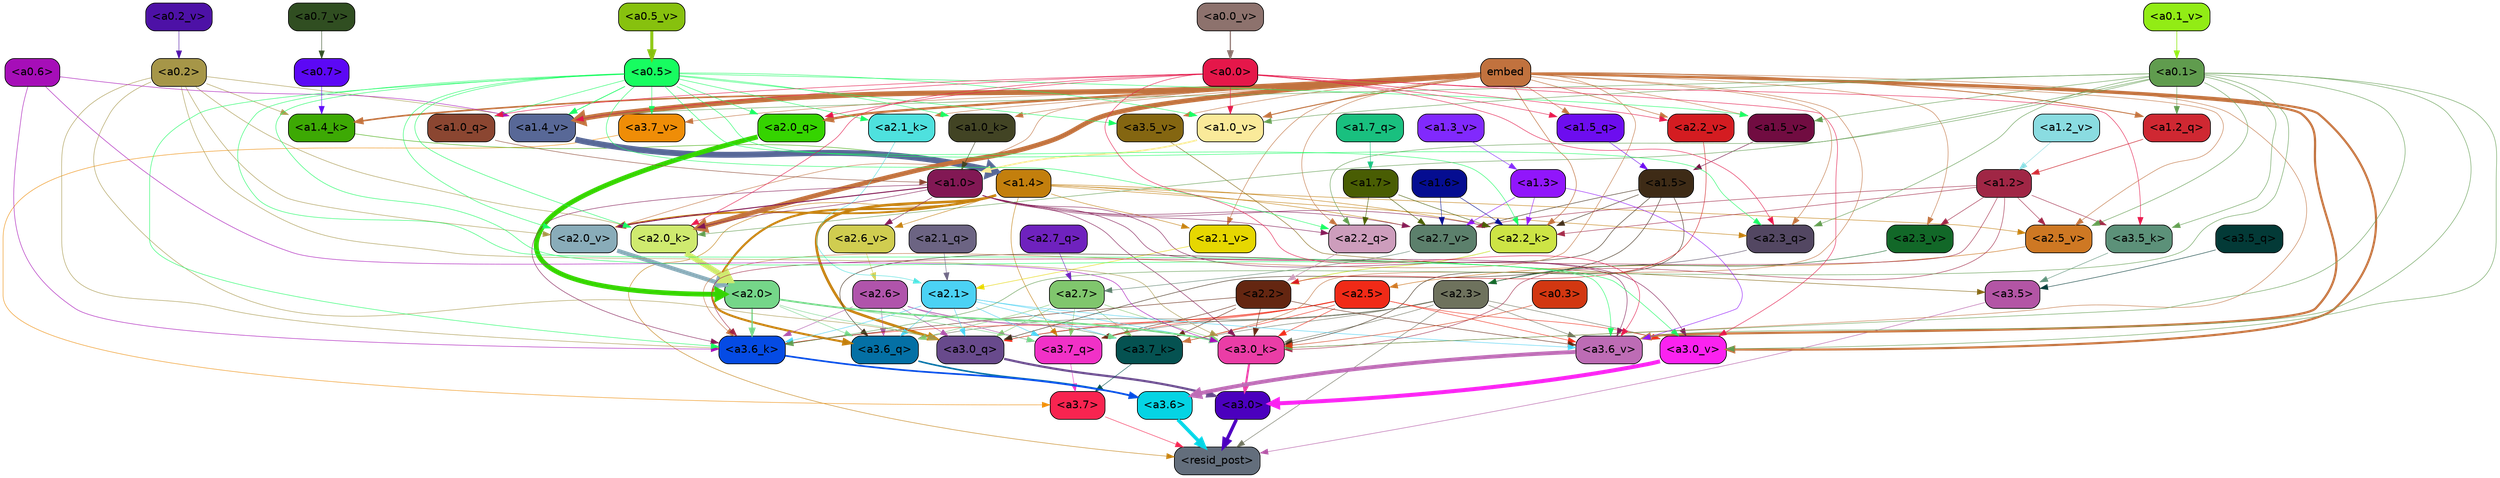 strict digraph "" {
	graph [bgcolor=transparent,
		layout=dot,
		overlap=false,
		splines=true
	];
	"<a3.7>"	[color=black,
		fillcolor="#f82450",
		fontname=Helvetica,
		shape=box,
		style="filled, rounded"];
	"<resid_post>"	[color=black,
		fillcolor="#636e7c",
		fontname=Helvetica,
		shape=box,
		style="filled, rounded"];
	"<a3.7>" -> "<resid_post>"	[color="#f82450",
		penwidth=0.6];
	"<a3.6>"	[color=black,
		fillcolor="#05d4e4",
		fontname=Helvetica,
		shape=box,
		style="filled, rounded"];
	"<a3.6>" -> "<resid_post>"	[color="#05d4e4",
		penwidth=4.646730065345764];
	"<a3.5>"	[color=black,
		fillcolor="#b355a5",
		fontname=Helvetica,
		shape=box,
		style="filled, rounded"];
	"<a3.5>" -> "<resid_post>"	[color="#b355a5",
		penwidth=0.6];
	"<a3.0>"	[color=black,
		fillcolor="#4b00be",
		fontname=Helvetica,
		shape=box,
		style="filled, rounded"];
	"<a3.0>" -> "<resid_post>"	[color="#4b00be",
		penwidth=4.323132634162903];
	"<a2.3>"	[color=black,
		fillcolor="#6e725d",
		fontname=Helvetica,
		shape=box,
		style="filled, rounded"];
	"<a2.3>" -> "<resid_post>"	[color="#6e725d",
		penwidth=0.6];
	"<a3.7_q>"	[color=black,
		fillcolor="#f131c7",
		fontname=Helvetica,
		shape=box,
		style="filled, rounded"];
	"<a2.3>" -> "<a3.7_q>"	[color="#6e725d",
		penwidth=0.6];
	"<a3.6_q>"	[color=black,
		fillcolor="#0470a5",
		fontname=Helvetica,
		shape=box,
		style="filled, rounded"];
	"<a2.3>" -> "<a3.6_q>"	[color="#6e725d",
		penwidth=0.6];
	"<a3.0_q>"	[color=black,
		fillcolor="#684a8c",
		fontname=Helvetica,
		shape=box,
		style="filled, rounded"];
	"<a2.3>" -> "<a3.0_q>"	[color="#6e725d",
		penwidth=0.6];
	"<a3.7_k>"	[color=black,
		fillcolor="#055251",
		fontname=Helvetica,
		shape=box,
		style="filled, rounded"];
	"<a2.3>" -> "<a3.7_k>"	[color="#6e725d",
		penwidth=0.6];
	"<a3.0_k>"	[color=black,
		fillcolor="#ea3da6",
		fontname=Helvetica,
		shape=box,
		style="filled, rounded"];
	"<a2.3>" -> "<a3.0_k>"	[color="#6e725d",
		penwidth=0.6];
	"<a3.6_v>"	[color=black,
		fillcolor="#bd6cb5",
		fontname=Helvetica,
		shape=box,
		style="filled, rounded"];
	"<a2.3>" -> "<a3.6_v>"	[color="#6e725d",
		penwidth=0.6];
	"<a3.0_v>"	[color=black,
		fillcolor="#fb22f0",
		fontname=Helvetica,
		shape=box,
		style="filled, rounded"];
	"<a2.3>" -> "<a3.0_v>"	[color="#6e725d",
		penwidth=0.6];
	"<a1.4>"	[color=black,
		fillcolor="#c37f0d",
		fontname=Helvetica,
		shape=box,
		style="filled, rounded"];
	"<a1.4>" -> "<resid_post>"	[color="#c37f0d",
		penwidth=0.6];
	"<a1.4>" -> "<a3.7_q>"	[color="#c37f0d",
		penwidth=0.6];
	"<a1.4>" -> "<a3.6_q>"	[color="#c37f0d",
		penwidth=2.700703263282776];
	"<a1.4>" -> "<a3.0_q>"	[color="#c37f0d",
		penwidth=3.34255850315094];
	"<a2.3_q>"	[color=black,
		fillcolor="#534762",
		fontname=Helvetica,
		shape=box,
		style="filled, rounded"];
	"<a1.4>" -> "<a2.3_q>"	[color="#c37f0d",
		penwidth=0.6];
	"<a2.2_k>"	[color=black,
		fillcolor="#cde445",
		fontname=Helvetica,
		shape=box,
		style="filled, rounded"];
	"<a1.4>" -> "<a2.2_k>"	[color="#c37f0d",
		penwidth=0.6];
	"<a2.7_v>"	[color=black,
		fillcolor="#5c806c",
		fontname=Helvetica,
		shape=box,
		style="filled, rounded"];
	"<a1.4>" -> "<a2.7_v>"	[color="#c37f0d",
		penwidth=0.6];
	"<a2.6_v>"	[color=black,
		fillcolor="#d0cd50",
		fontname=Helvetica,
		shape=box,
		style="filled, rounded"];
	"<a1.4>" -> "<a2.6_v>"	[color="#c37f0d",
		penwidth=0.6];
	"<a2.5_v>"	[color=black,
		fillcolor="#ce7823",
		fontname=Helvetica,
		shape=box,
		style="filled, rounded"];
	"<a1.4>" -> "<a2.5_v>"	[color="#c37f0d",
		penwidth=0.6];
	"<a2.1_v>"	[color=black,
		fillcolor="#e6d701",
		fontname=Helvetica,
		shape=box,
		style="filled, rounded"];
	"<a1.4>" -> "<a2.1_v>"	[color="#c37f0d",
		penwidth=0.6];
	"<a2.0_v>"	[color=black,
		fillcolor="#89acb9",
		fontname=Helvetica,
		shape=box,
		style="filled, rounded"];
	"<a1.4>" -> "<a2.0_v>"	[color="#c37f0d",
		penwidth=2.387977123260498];
	"<a3.7_q>" -> "<a3.7>"	[color="#f131c7",
		penwidth=0.6];
	"<a3.6_q>" -> "<a3.6>"	[color="#0470a5",
		penwidth=2.03758105635643];
	"<a3.5_q>"	[color=black,
		fillcolor="#033a37",
		fontname=Helvetica,
		shape=box,
		style="filled, rounded"];
	"<a3.5_q>" -> "<a3.5>"	[color="#033a37",
		penwidth=0.6];
	"<a3.0_q>" -> "<a3.0>"	[color="#684a8c",
		penwidth=2.8638100624084473];
	"<a3.7_k>" -> "<a3.7>"	[color="#055251",
		penwidth=0.6];
	"<a3.6_k>"	[color=black,
		fillcolor="#054be4",
		fontname=Helvetica,
		shape=box,
		style="filled, rounded"];
	"<a3.6_k>" -> "<a3.6>"	[color="#054be4",
		penwidth=2.174198240041733];
	"<a3.5_k>"	[color=black,
		fillcolor="#5c9179",
		fontname=Helvetica,
		shape=box,
		style="filled, rounded"];
	"<a3.5_k>" -> "<a3.5>"	[color="#5c9179",
		penwidth=0.6];
	"<a3.0_k>" -> "<a3.0>"	[color="#ea3da6",
		penwidth=2.6274144649505615];
	"<a3.7_v>"	[color=black,
		fillcolor="#ef8d07",
		fontname=Helvetica,
		shape=box,
		style="filled, rounded"];
	"<a3.7_v>" -> "<a3.7>"	[color="#ef8d07",
		penwidth=0.6];
	"<a3.6_v>" -> "<a3.6>"	[color="#bd6cb5",
		penwidth=5.002329230308533];
	"<a3.5_v>"	[color=black,
		fillcolor="#846611",
		fontname=Helvetica,
		shape=box,
		style="filled, rounded"];
	"<a3.5_v>" -> "<a3.5>"	[color="#846611",
		penwidth=0.6];
	"<a3.0_v>" -> "<a3.0>"	[color="#fb22f0",
		penwidth=5.188832879066467];
	"<a2.7>"	[color=black,
		fillcolor="#80c66d",
		fontname=Helvetica,
		shape=box,
		style="filled, rounded"];
	"<a2.7>" -> "<a3.7_q>"	[color="#80c66d",
		penwidth=0.6];
	"<a2.7>" -> "<a3.6_q>"	[color="#80c66d",
		penwidth=0.6];
	"<a2.7>" -> "<a3.0_q>"	[color="#80c66d",
		penwidth=0.6];
	"<a2.7>" -> "<a3.7_k>"	[color="#80c66d",
		penwidth=0.6];
	"<a2.7>" -> "<a3.0_k>"	[color="#80c66d",
		penwidth=0.6];
	"<a2.6>"	[color=black,
		fillcolor="#b054ab",
		fontname=Helvetica,
		shape=box,
		style="filled, rounded"];
	"<a2.6>" -> "<a3.7_q>"	[color="#b054ab",
		penwidth=0.6];
	"<a2.6>" -> "<a3.6_q>"	[color="#b054ab",
		penwidth=0.6];
	"<a2.6>" -> "<a3.0_q>"	[color="#b054ab",
		penwidth=0.6];
	"<a2.6>" -> "<a3.7_k>"	[color="#b054ab",
		penwidth=0.6];
	"<a2.6>" -> "<a3.6_k>"	[color="#b054ab",
		penwidth=0.6];
	"<a2.6>" -> "<a3.0_k>"	[color="#b054ab",
		penwidth=0.6];
	"<a2.5>"	[color=black,
		fillcolor="#f02a17",
		fontname=Helvetica,
		shape=box,
		style="filled, rounded"];
	"<a2.5>" -> "<a3.7_q>"	[color="#f02a17",
		penwidth=0.6];
	"<a2.5>" -> "<a3.0_q>"	[color="#f02a17",
		penwidth=0.6];
	"<a2.5>" -> "<a3.7_k>"	[color="#f02a17",
		penwidth=0.6];
	"<a2.5>" -> "<a3.6_k>"	[color="#f02a17",
		penwidth=0.6];
	"<a2.5>" -> "<a3.0_k>"	[color="#f02a17",
		penwidth=0.6];
	"<a2.5>" -> "<a3.6_v>"	[color="#f02a17",
		penwidth=0.6];
	"<a2.5>" -> "<a3.0_v>"	[color="#f02a17",
		penwidth=0.6];
	"<a2.2>"	[color=black,
		fillcolor="#642611",
		fontname=Helvetica,
		shape=box,
		style="filled, rounded"];
	"<a2.2>" -> "<a3.7_q>"	[color="#642611",
		penwidth=0.6];
	"<a2.2>" -> "<a3.7_k>"	[color="#642611",
		penwidth=0.6];
	"<a2.2>" -> "<a3.6_k>"	[color="#642611",
		penwidth=0.6];
	"<a2.2>" -> "<a3.0_k>"	[color="#642611",
		penwidth=0.6];
	"<a2.2>" -> "<a3.6_v>"	[color="#642611",
		penwidth=0.6];
	"<a2.1>"	[color=black,
		fillcolor="#4bd2f4",
		fontname=Helvetica,
		shape=box,
		style="filled, rounded"];
	"<a2.1>" -> "<a3.7_q>"	[color="#4bd2f4",
		penwidth=0.6];
	"<a2.1>" -> "<a3.6_q>"	[color="#4bd2f4",
		penwidth=0.6];
	"<a2.1>" -> "<a3.0_q>"	[color="#4bd2f4",
		penwidth=0.6];
	"<a2.1>" -> "<a3.7_k>"	[color="#4bd2f4",
		penwidth=0.6];
	"<a2.1>" -> "<a3.6_k>"	[color="#4bd2f4",
		penwidth=0.6];
	"<a2.1>" -> "<a3.0_k>"	[color="#4bd2f4",
		penwidth=0.6];
	"<a2.1>" -> "<a3.6_v>"	[color="#4bd2f4",
		penwidth=0.6];
	"<a2.0>"	[color=black,
		fillcolor="#75d689",
		fontname=Helvetica,
		shape=box,
		style="filled, rounded"];
	"<a2.0>" -> "<a3.7_q>"	[color="#75d689",
		penwidth=0.6];
	"<a2.0>" -> "<a3.6_q>"	[color="#75d689",
		penwidth=0.6];
	"<a2.0>" -> "<a3.0_q>"	[color="#75d689",
		penwidth=0.6];
	"<a2.0>" -> "<a3.7_k>"	[color="#75d689",
		penwidth=0.6];
	"<a2.0>" -> "<a3.6_k>"	[color="#75d689",
		penwidth=1.6454488784074783];
	"<a2.0>" -> "<a3.0_k>"	[color="#75d689",
		penwidth=2.2218968719244003];
	"<a1.5>"	[color=black,
		fillcolor="#3e2b16",
		fontname=Helvetica,
		shape=box,
		style="filled, rounded"];
	"<a1.5>" -> "<a3.6_q>"	[color="#3e2b16",
		penwidth=0.6];
	"<a1.5>" -> "<a3.0_q>"	[color="#3e2b16",
		penwidth=0.6];
	"<a1.5>" -> "<a3.0_k>"	[color="#3e2b16",
		penwidth=0.6];
	"<a1.5>" -> "<a2.2_k>"	[color="#3e2b16",
		penwidth=0.6];
	"<a1.5>" -> "<a2.7_v>"	[color="#3e2b16",
		penwidth=0.6];
	"<a0.2>"	[color=black,
		fillcolor="#a69648",
		fontname=Helvetica,
		shape=box,
		style="filled, rounded"];
	"<a0.2>" -> "<a3.0_q>"	[color="#a69648",
		penwidth=0.6];
	"<a0.2>" -> "<a3.6_k>"	[color="#a69648",
		penwidth=0.6];
	"<a0.2>" -> "<a3.0_k>"	[color="#a69648",
		penwidth=0.6];
	"<a2.0_k>"	[color=black,
		fillcolor="#cfea6f",
		fontname=Helvetica,
		shape=box,
		style="filled, rounded"];
	"<a0.2>" -> "<a2.0_k>"	[color="#a69648",
		penwidth=0.6];
	"<a0.2>" -> "<a2.0_v>"	[color="#a69648",
		penwidth=0.6];
	"<a1.4_k>"	[color=black,
		fillcolor="#3da904",
		fontname=Helvetica,
		shape=box,
		style="filled, rounded"];
	"<a0.2>" -> "<a1.4_k>"	[color="#a69648",
		penwidth=0.6];
	"<a1.4_v>"	[color=black,
		fillcolor="#586897",
		fontname=Helvetica,
		shape=box,
		style="filled, rounded"];
	"<a0.2>" -> "<a1.4_v>"	[color="#a69648",
		penwidth=0.6];
	embed	[color=black,
		fillcolor="#c1723e",
		fontname=Helvetica,
		shape=box,
		style="filled, rounded"];
	embed -> "<a3.7_k>"	[color="#c1723e",
		penwidth=0.6];
	embed -> "<a3.6_k>"	[color="#c1723e",
		penwidth=0.6];
	embed -> "<a3.0_k>"	[color="#c1723e",
		penwidth=0.6];
	embed -> "<a3.7_v>"	[color="#c1723e",
		penwidth=0.6];
	embed -> "<a3.6_v>"	[color="#c1723e",
		penwidth=2.8301228284835815];
	embed -> "<a3.5_v>"	[color="#c1723e",
		penwidth=0.6];
	embed -> "<a3.0_v>"	[color="#c1723e",
		penwidth=2.7660785913467407];
	embed -> "<a2.3_q>"	[color="#c1723e",
		penwidth=0.6];
	"<a2.2_q>"	[color=black,
		fillcolor="#cd9dbc",
		fontname=Helvetica,
		shape=box,
		style="filled, rounded"];
	embed -> "<a2.2_q>"	[color="#c1723e",
		penwidth=0.6];
	"<a2.0_q>"	[color=black,
		fillcolor="#35d400",
		fontname=Helvetica,
		shape=box,
		style="filled, rounded"];
	embed -> "<a2.0_q>"	[color="#c1723e",
		penwidth=2.918822765350342];
	embed -> "<a2.2_k>"	[color="#c1723e",
		penwidth=0.7099294662475586];
	"<a2.1_k>"	[color=black,
		fillcolor="#4ee1de",
		fontname=Helvetica,
		shape=box,
		style="filled, rounded"];
	embed -> "<a2.1_k>"	[color="#c1723e",
		penwidth=0.6];
	embed -> "<a2.0_k>"	[color="#c1723e",
		penwidth=6.075345039367676];
	embed -> "<a2.5_v>"	[color="#c1723e",
		penwidth=0.6];
	"<a2.3_v>"	[color=black,
		fillcolor="#126828",
		fontname=Helvetica,
		shape=box,
		style="filled, rounded"];
	embed -> "<a2.3_v>"	[color="#c1723e",
		penwidth=0.6];
	"<a2.2_v>"	[color=black,
		fillcolor="#d41c21",
		fontname=Helvetica,
		shape=box,
		style="filled, rounded"];
	embed -> "<a2.2_v>"	[color="#c1723e",
		penwidth=0.6909599304199219];
	embed -> "<a2.1_v>"	[color="#c1723e",
		penwidth=0.6];
	embed -> "<a2.0_v>"	[color="#c1723e",
		penwidth=0.6];
	"<a1.5_q>"	[color=black,
		fillcolor="#6d0def",
		fontname=Helvetica,
		shape=box,
		style="filled, rounded"];
	embed -> "<a1.5_q>"	[color="#c1723e",
		penwidth=0.6];
	"<a1.2_q>"	[color=black,
		fillcolor="#cf2832",
		fontname=Helvetica,
		shape=box,
		style="filled, rounded"];
	embed -> "<a1.2_q>"	[color="#c1723e",
		penwidth=1.1075286865234375];
	embed -> "<a1.4_k>"	[color="#c1723e",
		penwidth=2.043105125427246];
	"<a1.0_k>"	[color=black,
		fillcolor="#424424",
		fontname=Helvetica,
		shape=box,
		style="filled, rounded"];
	embed -> "<a1.0_k>"	[color="#c1723e",
		penwidth=0.6];
	"<a1.5_v>"	[color=black,
		fillcolor="#710c41",
		fontname=Helvetica,
		shape=box,
		style="filled, rounded"];
	embed -> "<a1.5_v>"	[color="#c1723e",
		penwidth=0.6];
	embed -> "<a1.4_v>"	[color="#c1723e",
		penwidth=6.46385931968689];
	"<a1.0_v>"	[color=black,
		fillcolor="#faea9a",
		fontname=Helvetica,
		shape=box,
		style="filled, rounded"];
	embed -> "<a1.0_v>"	[color="#c1723e",
		penwidth=1.273291826248169];
	"<a1.2>"	[color=black,
		fillcolor="#a02645",
		fontname=Helvetica,
		shape=box,
		style="filled, rounded"];
	"<a1.2>" -> "<a3.6_k>"	[color="#a02645",
		penwidth=0.6];
	"<a1.2>" -> "<a3.5_k>"	[color="#a02645",
		penwidth=0.6];
	"<a1.2>" -> "<a3.0_k>"	[color="#a02645",
		penwidth=0.6];
	"<a1.2>" -> "<a2.2_k>"	[color="#a02645",
		penwidth=0.6];
	"<a1.2>" -> "<a2.7_v>"	[color="#a02645",
		penwidth=0.6];
	"<a1.2>" -> "<a2.5_v>"	[color="#a02645",
		penwidth=0.6];
	"<a1.2>" -> "<a2.3_v>"	[color="#a02645",
		penwidth=0.6];
	"<a1.0>"	[color=black,
		fillcolor="#821854",
		fontname=Helvetica,
		shape=box,
		style="filled, rounded"];
	"<a1.0>" -> "<a3.6_k>"	[color="#821854",
		penwidth=0.6];
	"<a1.0>" -> "<a3.0_k>"	[color="#821854",
		penwidth=0.6];
	"<a1.0>" -> "<a3.6_v>"	[color="#821854",
		penwidth=0.6];
	"<a1.0>" -> "<a3.0_v>"	[color="#821854",
		penwidth=0.6];
	"<a1.0>" -> "<a2.2_q>"	[color="#821854",
		penwidth=0.6];
	"<a1.0>" -> "<a2.2_k>"	[color="#821854",
		penwidth=0.6];
	"<a1.0>" -> "<a2.0_k>"	[color="#821854",
		penwidth=0.6];
	"<a1.0>" -> "<a2.7_v>"	[color="#821854",
		penwidth=0.6];
	"<a1.0>" -> "<a2.6_v>"	[color="#821854",
		penwidth=0.6];
	"<a1.0>" -> "<a2.0_v>"	[color="#821854",
		penwidth=1.2435333728790283];
	"<a0.6>"	[color=black,
		fillcolor="#a60eb8",
		fontname=Helvetica,
		shape=box,
		style="filled, rounded"];
	"<a0.6>" -> "<a3.6_k>"	[color="#a60eb8",
		penwidth=0.6];
	"<a0.6>" -> "<a3.0_k>"	[color="#a60eb8",
		penwidth=0.6];
	"<a0.6>" -> "<a1.4_v>"	[color="#a60eb8",
		penwidth=0.6];
	"<a0.5>"	[color=black,
		fillcolor="#17fd60",
		fontname=Helvetica,
		shape=box,
		style="filled, rounded"];
	"<a0.5>" -> "<a3.6_k>"	[color="#17fd60",
		penwidth=0.6];
	"<a0.5>" -> "<a3.7_v>"	[color="#17fd60",
		penwidth=0.6];
	"<a0.5>" -> "<a3.6_v>"	[color="#17fd60",
		penwidth=0.6];
	"<a0.5>" -> "<a3.5_v>"	[color="#17fd60",
		penwidth=0.6];
	"<a0.5>" -> "<a3.0_v>"	[color="#17fd60",
		penwidth=0.6124261617660522];
	"<a0.5>" -> "<a2.3_q>"	[color="#17fd60",
		penwidth=0.6];
	"<a0.5>" -> "<a2.2_q>"	[color="#17fd60",
		penwidth=0.6];
	"<a0.5>" -> "<a2.0_q>"	[color="#17fd60",
		penwidth=0.6];
	"<a0.5>" -> "<a2.2_k>"	[color="#17fd60",
		penwidth=0.6];
	"<a0.5>" -> "<a2.1_k>"	[color="#17fd60",
		penwidth=0.6];
	"<a0.5>" -> "<a2.0_k>"	[color="#17fd60",
		penwidth=0.6112704277038574];
	"<a0.5>" -> "<a2.0_v>"	[color="#17fd60",
		penwidth=0.6];
	"<a1.0_q>"	[color=black,
		fillcolor="#8b4631",
		fontname=Helvetica,
		shape=box,
		style="filled, rounded"];
	"<a0.5>" -> "<a1.0_q>"	[color="#17fd60",
		penwidth=0.6];
	"<a0.5>" -> "<a1.0_k>"	[color="#17fd60",
		penwidth=0.6];
	"<a0.5>" -> "<a1.5_v>"	[color="#17fd60",
		penwidth=0.6];
	"<a0.5>" -> "<a1.4_v>"	[color="#17fd60",
		penwidth=0.9145197868347168];
	"<a0.5>" -> "<a1.0_v>"	[color="#17fd60",
		penwidth=0.6];
	"<a0.1>"	[color=black,
		fillcolor="#609c4e",
		fontname=Helvetica,
		shape=box,
		style="filled, rounded"];
	"<a0.1>" -> "<a3.6_k>"	[color="#609c4e",
		penwidth=0.6];
	"<a0.1>" -> "<a3.5_k>"	[color="#609c4e",
		penwidth=0.6];
	"<a0.1>" -> "<a3.0_k>"	[color="#609c4e",
		penwidth=0.6];
	"<a0.1>" -> "<a3.6_v>"	[color="#609c4e",
		penwidth=0.6];
	"<a0.1>" -> "<a3.0_v>"	[color="#609c4e",
		penwidth=0.6];
	"<a0.1>" -> "<a2.3_q>"	[color="#609c4e",
		penwidth=0.6];
	"<a0.1>" -> "<a2.2_q>"	[color="#609c4e",
		penwidth=0.6];
	"<a0.1>" -> "<a2.0_k>"	[color="#609c4e",
		penwidth=0.6];
	"<a0.1>" -> "<a2.5_v>"	[color="#609c4e",
		penwidth=0.6];
	"<a0.1>" -> "<a1.2_q>"	[color="#609c4e",
		penwidth=0.6];
	"<a0.1>" -> "<a1.5_v>"	[color="#609c4e",
		penwidth=0.6];
	"<a0.1>" -> "<a1.4_v>"	[color="#609c4e",
		penwidth=0.6];
	"<a0.1>" -> "<a1.0_v>"	[color="#609c4e",
		penwidth=0.6];
	"<a0.0>"	[color=black,
		fillcolor="#e5174a",
		fontname=Helvetica,
		shape=box,
		style="filled, rounded"];
	"<a0.0>" -> "<a3.5_k>"	[color="#e5174a",
		penwidth=0.6];
	"<a0.0>" -> "<a3.6_v>"	[color="#e5174a",
		penwidth=0.6];
	"<a0.0>" -> "<a3.0_v>"	[color="#e5174a",
		penwidth=0.6];
	"<a0.0>" -> "<a2.3_q>"	[color="#e5174a",
		penwidth=0.6];
	"<a0.0>" -> "<a2.0_q>"	[color="#e5174a",
		penwidth=0.6];
	"<a0.0>" -> "<a2.0_k>"	[color="#e5174a",
		penwidth=0.6];
	"<a0.0>" -> "<a2.2_v>"	[color="#e5174a",
		penwidth=0.6];
	"<a0.0>" -> "<a1.5_q>"	[color="#e5174a",
		penwidth=0.6];
	"<a0.0>" -> "<a1.0_q>"	[color="#e5174a",
		penwidth=0.6];
	"<a0.0>" -> "<a1.4_v>"	[color="#e5174a",
		penwidth=0.6];
	"<a0.0>" -> "<a1.0_v>"	[color="#e5174a",
		penwidth=0.6];
	"<a0.3>"	[color=black,
		fillcolor="#d23711",
		fontname=Helvetica,
		shape=box,
		style="filled, rounded"];
	"<a0.3>" -> "<a3.0_k>"	[color="#d23711",
		penwidth=0.6];
	"<a1.3>"	[color=black,
		fillcolor="#9116fb",
		fontname=Helvetica,
		shape=box,
		style="filled, rounded"];
	"<a1.3>" -> "<a3.6_v>"	[color="#9116fb",
		penwidth=0.6];
	"<a1.3>" -> "<a2.2_k>"	[color="#9116fb",
		penwidth=0.6];
	"<a1.3>" -> "<a2.7_v>"	[color="#9116fb",
		penwidth=0.6];
	"<a2.7_q>"	[color=black,
		fillcolor="#6f22be",
		fontname=Helvetica,
		shape=box,
		style="filled, rounded"];
	"<a2.7_q>" -> "<a2.7>"	[color="#6f22be",
		penwidth=0.6];
	"<a2.3_q>" -> "<a2.3>"	[color="#534762",
		penwidth=0.6];
	"<a2.2_q>" -> "<a2.2>"	[color="#cd9dbc",
		penwidth=0.8114519119262695];
	"<a2.1_q>"	[color=black,
		fillcolor="#6c6483",
		fontname=Helvetica,
		shape=box,
		style="filled, rounded"];
	"<a2.1_q>" -> "<a2.1>"	[color="#6c6483",
		penwidth=0.6];
	"<a2.0_q>" -> "<a2.0>"	[color="#35d400",
		penwidth=6.2323237657547];
	"<a2.2_k>" -> "<a2.2>"	[color="#cde445",
		penwidth=0.9331893920898438];
	"<a2.1_k>" -> "<a2.1>"	[color="#4ee1de",
		penwidth=0.6];
	"<a2.0_k>" -> "<a2.0>"	[color="#cfea6f",
		penwidth=7.158664226531982];
	"<a2.7_v>" -> "<a2.7>"	[color="#5c806c",
		penwidth=0.6];
	"<a2.6_v>" -> "<a2.6>"	[color="#d0cd50",
		penwidth=0.6];
	"<a2.5_v>" -> "<a2.5>"	[color="#ce7823",
		penwidth=0.6657319068908691];
	"<a2.3_v>" -> "<a2.3>"	[color="#126828",
		penwidth=0.6];
	"<a2.2_v>" -> "<a2.2>"	[color="#d41c21",
		penwidth=0.6];
	"<a2.1_v>" -> "<a2.1>"	[color="#e6d701",
		penwidth=0.6];
	"<a2.0_v>" -> "<a2.0>"	[color="#89acb9",
		penwidth=5.380099236965179];
	"<a1.7>"	[color=black,
		fillcolor="#495d03",
		fontname=Helvetica,
		shape=box,
		style="filled, rounded"];
	"<a1.7>" -> "<a2.2_q>"	[color="#495d03",
		penwidth=0.6];
	"<a1.7>" -> "<a2.2_k>"	[color="#495d03",
		penwidth=0.6];
	"<a1.7>" -> "<a2.7_v>"	[color="#495d03",
		penwidth=0.6];
	"<a1.6>"	[color=black,
		fillcolor="#050d91",
		fontname=Helvetica,
		shape=box,
		style="filled, rounded"];
	"<a1.6>" -> "<a2.2_k>"	[color="#050d91",
		penwidth=0.6];
	"<a1.6>" -> "<a2.7_v>"	[color="#050d91",
		penwidth=0.6];
	"<a1.7_q>"	[color=black,
		fillcolor="#19c07f",
		fontname=Helvetica,
		shape=box,
		style="filled, rounded"];
	"<a1.7_q>" -> "<a1.7>"	[color="#19c07f",
		penwidth=0.6];
	"<a1.5_q>" -> "<a1.5>"	[color="#6d0def",
		penwidth=0.6];
	"<a1.2_q>" -> "<a1.2>"	[color="#cf2832",
		penwidth=0.6965713500976562];
	"<a1.0_q>" -> "<a1.0>"	[color="#8b4631",
		penwidth=0.6];
	"<a1.4_k>" -> "<a1.4>"	[color="#3da904",
		penwidth=0.6];
	"<a1.0_k>" -> "<a1.0>"	[color="#424424",
		penwidth=0.6];
	"<a1.5_v>" -> "<a1.5>"	[color="#710c41",
		penwidth=0.6];
	"<a1.4_v>" -> "<a1.4>"	[color="#586897",
		penwidth=7.649995803833008];
	"<a1.3_v>"	[color=black,
		fillcolor="#8129fd",
		fontname=Helvetica,
		shape=box,
		style="filled, rounded"];
	"<a1.3_v>" -> "<a1.3>"	[color="#8129fd",
		penwidth=0.6];
	"<a1.2_v>"	[color=black,
		fillcolor="#8adce1",
		fontname=Helvetica,
		shape=box,
		style="filled, rounded"];
	"<a1.2_v>" -> "<a1.2>"	[color="#8adce1",
		penwidth=0.6];
	"<a1.0_v>" -> "<a1.0>"	[color="#faea9a",
		penwidth=2.050852060317993];
	"<a0.7>"	[color=black,
		fillcolor="#5c08f5",
		fontname=Helvetica,
		shape=box,
		style="filled, rounded"];
	"<a0.7>" -> "<a1.4_k>"	[color="#5c08f5",
		penwidth=0.6];
	"<a0.7_v>"	[color=black,
		fillcolor="#304e21",
		fontname=Helvetica,
		shape=box,
		style="filled, rounded"];
	"<a0.7_v>" -> "<a0.7>"	[color="#304e21",
		penwidth=0.6];
	"<a0.5_v>"	[color=black,
		fillcolor="#87c10e",
		fontname=Helvetica,
		shape=box,
		style="filled, rounded"];
	"<a0.5_v>" -> "<a0.5>"	[color="#87c10e",
		penwidth=3.8846328258514404];
	"<a0.2_v>"	[color=black,
		fillcolor="#4d11a6",
		fontname=Helvetica,
		shape=box,
		style="filled, rounded"];
	"<a0.2_v>" -> "<a0.2>"	[color="#4d11a6",
		penwidth=0.6];
	"<a0.1_v>"	[color=black,
		fillcolor="#92ec15",
		fontname=Helvetica,
		shape=box,
		style="filled, rounded"];
	"<a0.1_v>" -> "<a0.1>"	[color="#92ec15",
		penwidth=0.8284716606140137];
	"<a0.0_v>"	[color=black,
		fillcolor="#8d726d",
		fontname=Helvetica,
		shape=box,
		style="filled, rounded"];
	"<a0.0_v>" -> "<a0.0>"	[color="#8d726d",
		penwidth=1.44976806640625];
}
